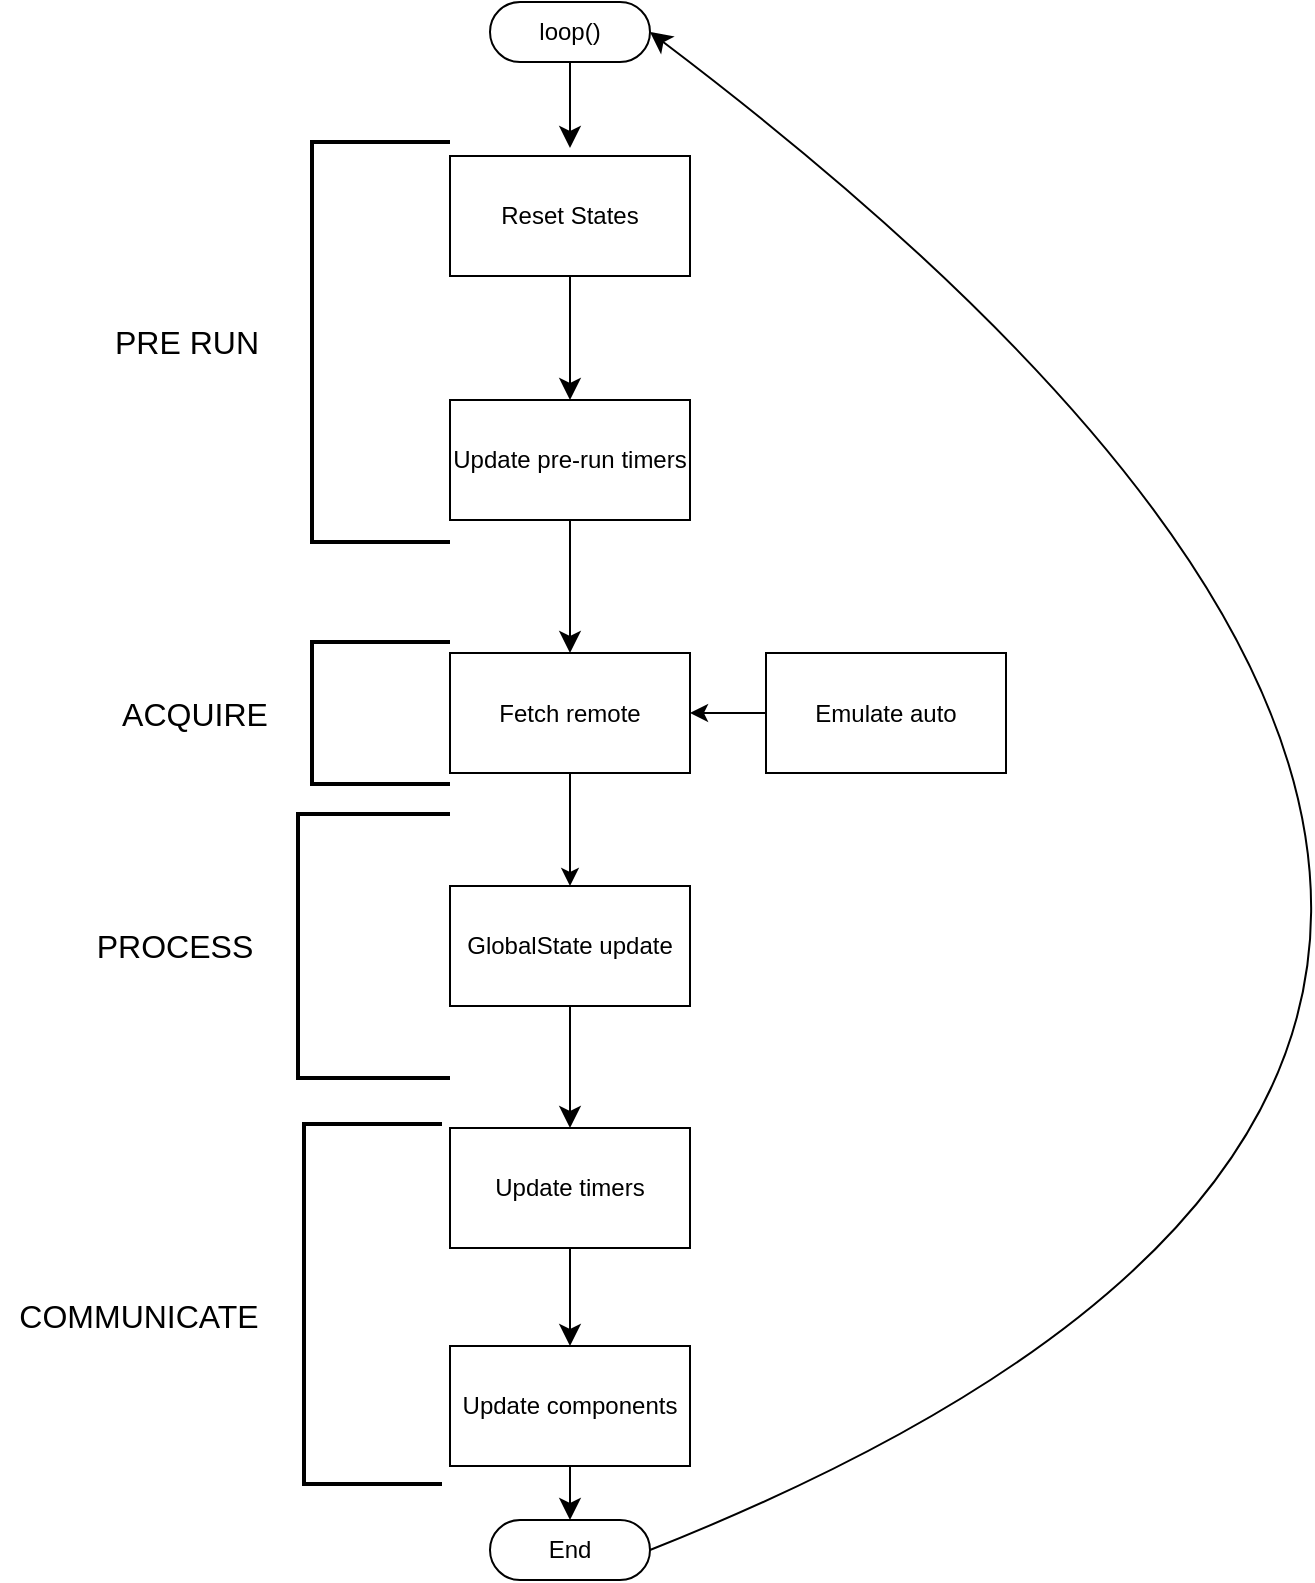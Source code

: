 <mxfile>
    <diagram name="Page-1" id="uZUym6fXxYAb0Eo1AD6r">
        <mxGraphModel dx="1434" dy="866" grid="0" gridSize="10" guides="1" tooltips="1" connect="1" arrows="1" fold="1" page="0" pageScale="1" pageWidth="827" pageHeight="1169" math="0" shadow="0">
            <root>
                <mxCell id="0"/>
                <mxCell id="1" parent="0"/>
                <mxCell id="RmXfSVsSmqQyhTMTGOeh-10" style="edgeStyle=none;curved=1;rounded=0;orthogonalLoop=1;jettySize=auto;html=1;fontSize=12;startSize=8;endSize=8;" parent="1" target="RmXfSVsSmqQyhTMTGOeh-9" edge="1">
                    <mxGeometry relative="1" as="geometry">
                        <mxPoint x="281" y="-234" as="sourcePoint"/>
                    </mxGeometry>
                </mxCell>
                <mxCell id="RmXfSVsSmqQyhTMTGOeh-2" value="loop()" style="html=1;dashed=0;whiteSpace=wrap;shape=mxgraph.dfd.start" parent="1" vertex="1">
                    <mxGeometry x="241" y="-367" width="80" height="30" as="geometry"/>
                </mxCell>
                <mxCell id="7" style="edgeStyle=none;html=1;" parent="1" source="RmXfSVsSmqQyhTMTGOeh-3" target="RmXfSVsSmqQyhTMTGOeh-17" edge="1">
                    <mxGeometry relative="1" as="geometry"/>
                </mxCell>
                <mxCell id="RmXfSVsSmqQyhTMTGOeh-3" value="Fetch remote" style="rounded=0;whiteSpace=wrap;html=1;" parent="1" vertex="1">
                    <mxGeometry x="221" y="-41.5" width="120" height="60" as="geometry"/>
                </mxCell>
                <mxCell id="RmXfSVsSmqQyhTMTGOeh-15" style="edgeStyle=none;curved=1;rounded=0;orthogonalLoop=1;jettySize=auto;html=1;fontSize=12;startSize=8;endSize=8;exitX=1;exitY=0.5;exitDx=0;exitDy=0;entryX=1;entryY=0.5;entryDx=0;entryDy=0;entryPerimeter=0;exitPerimeter=0;" parent="1" source="RmXfSVsSmqQyhTMTGOeh-30" target="RmXfSVsSmqQyhTMTGOeh-2" edge="1">
                    <mxGeometry relative="1" as="geometry">
                        <Array as="points">
                            <mxPoint x="979" y="146"/>
                        </Array>
                    </mxGeometry>
                </mxCell>
                <mxCell id="RmXfSVsSmqQyhTMTGOeh-31" style="edgeStyle=none;curved=1;rounded=0;orthogonalLoop=1;jettySize=auto;html=1;fontSize=12;startSize=8;endSize=8;" parent="1" source="RmXfSVsSmqQyhTMTGOeh-7" target="RmXfSVsSmqQyhTMTGOeh-30" edge="1">
                    <mxGeometry relative="1" as="geometry"/>
                </mxCell>
                <mxCell id="RmXfSVsSmqQyhTMTGOeh-7" value="Update components" style="rounded=0;whiteSpace=wrap;html=1;" parent="1" vertex="1">
                    <mxGeometry x="221" y="305" width="120" height="60" as="geometry"/>
                </mxCell>
                <mxCell id="RmXfSVsSmqQyhTMTGOeh-11" style="edgeStyle=none;curved=1;rounded=0;orthogonalLoop=1;jettySize=auto;html=1;fontSize=12;startSize=8;endSize=8;" parent="1" source="10" target="RmXfSVsSmqQyhTMTGOeh-3" edge="1">
                    <mxGeometry relative="1" as="geometry"/>
                </mxCell>
                <mxCell id="RmXfSVsSmqQyhTMTGOeh-9" value="Reset States" style="rounded=0;whiteSpace=wrap;html=1;" parent="1" vertex="1">
                    <mxGeometry x="221" y="-290" width="120" height="60" as="geometry"/>
                </mxCell>
                <mxCell id="RmXfSVsSmqQyhTMTGOeh-19" style="edgeStyle=none;curved=1;rounded=0;orthogonalLoop=1;jettySize=auto;html=1;fontSize=12;startSize=8;endSize=8;" parent="1" source="4" target="RmXfSVsSmqQyhTMTGOeh-7" edge="1">
                    <mxGeometry relative="1" as="geometry"/>
                </mxCell>
                <mxCell id="RmXfSVsSmqQyhTMTGOeh-17" value="GlobalState update" style="rounded=0;whiteSpace=wrap;html=1;" parent="1" vertex="1">
                    <mxGeometry x="221" y="75" width="120" height="60" as="geometry"/>
                </mxCell>
                <mxCell id="RmXfSVsSmqQyhTMTGOeh-20" value="" style="strokeWidth=2;html=1;shape=mxgraph.flowchart.annotation_1;align=left;pointerEvents=1;" parent="1" vertex="1">
                    <mxGeometry x="152" y="-47" width="69" height="71" as="geometry"/>
                </mxCell>
                <mxCell id="RmXfSVsSmqQyhTMTGOeh-21" value="" style="strokeWidth=2;html=1;shape=mxgraph.flowchart.annotation_1;align=left;pointerEvents=1;" parent="1" vertex="1">
                    <mxGeometry x="148" y="194" width="69" height="180" as="geometry"/>
                </mxCell>
                <mxCell id="RmXfSVsSmqQyhTMTGOeh-22" value="COMMUNICATE" style="text;html=1;align=center;verticalAlign=middle;resizable=0;points=[];autosize=1;strokeColor=none;fillColor=none;fontSize=16;" parent="1" vertex="1">
                    <mxGeometry x="-4" y="274" width="138" height="31" as="geometry"/>
                </mxCell>
                <mxCell id="RmXfSVsSmqQyhTMTGOeh-23" value="ACQUIRE" style="text;html=1;align=center;verticalAlign=middle;resizable=0;points=[];autosize=1;strokeColor=none;fillColor=none;fontSize=16;" parent="1" vertex="1">
                    <mxGeometry x="47" y="-27" width="91" height="31" as="geometry"/>
                </mxCell>
                <mxCell id="RmXfSVsSmqQyhTMTGOeh-24" value="" style="strokeWidth=2;html=1;shape=mxgraph.flowchart.annotation_1;align=left;pointerEvents=1;" parent="1" vertex="1">
                    <mxGeometry x="145" y="39" width="76" height="132" as="geometry"/>
                </mxCell>
                <mxCell id="RmXfSVsSmqQyhTMTGOeh-25" value="PROCESS" style="text;html=1;align=center;verticalAlign=middle;resizable=0;points=[];autosize=1;strokeColor=none;fillColor=none;fontSize=16;" parent="1" vertex="1">
                    <mxGeometry x="35" y="89.5" width="96" height="31" as="geometry"/>
                </mxCell>
                <mxCell id="RmXfSVsSmqQyhTMTGOeh-26" value="" style="strokeWidth=2;html=1;shape=mxgraph.flowchart.annotation_1;align=left;pointerEvents=1;" parent="1" vertex="1">
                    <mxGeometry x="152" y="-297" width="69" height="200" as="geometry"/>
                </mxCell>
                <mxCell id="RmXfSVsSmqQyhTMTGOeh-27" value="PRE RUN" style="text;html=1;align=center;verticalAlign=middle;resizable=0;points=[];autosize=1;strokeColor=none;fillColor=none;fontSize=16;" parent="1" vertex="1">
                    <mxGeometry x="44" y="-212.5" width="90" height="31" as="geometry"/>
                </mxCell>
                <mxCell id="RmXfSVsSmqQyhTMTGOeh-29" value="" style="edgeStyle=none;curved=1;rounded=0;orthogonalLoop=1;jettySize=auto;html=1;fontSize=12;startSize=8;endSize=8;" parent="1" source="RmXfSVsSmqQyhTMTGOeh-2" edge="1">
                    <mxGeometry relative="1" as="geometry">
                        <mxPoint x="281" y="-337" as="sourcePoint"/>
                        <mxPoint x="281" y="-294" as="targetPoint"/>
                    </mxGeometry>
                </mxCell>
                <mxCell id="RmXfSVsSmqQyhTMTGOeh-30" value="End" style="html=1;dashed=0;whiteSpace=wrap;shape=mxgraph.dfd.start" parent="1" vertex="1">
                    <mxGeometry x="241" y="392" width="80" height="30" as="geometry"/>
                </mxCell>
                <mxCell id="5" value="" style="edgeStyle=none;curved=1;rounded=0;orthogonalLoop=1;jettySize=auto;html=1;fontSize=12;startSize=8;endSize=8;" parent="1" source="RmXfSVsSmqQyhTMTGOeh-17" target="4" edge="1">
                    <mxGeometry relative="1" as="geometry">
                        <mxPoint x="283" y="99" as="sourcePoint"/>
                        <mxPoint x="281" y="305" as="targetPoint"/>
                    </mxGeometry>
                </mxCell>
                <mxCell id="4" value="Update timers" style="rounded=0;whiteSpace=wrap;html=1;" parent="1" vertex="1">
                    <mxGeometry x="221" y="196" width="120" height="60" as="geometry"/>
                </mxCell>
                <mxCell id="9" style="edgeStyle=none;html=1;" parent="1" source="8" target="RmXfSVsSmqQyhTMTGOeh-3" edge="1">
                    <mxGeometry relative="1" as="geometry"/>
                </mxCell>
                <mxCell id="8" value="Emulate auto" style="rounded=0;whiteSpace=wrap;html=1;" parent="1" vertex="1">
                    <mxGeometry x="379" y="-41.5" width="120" height="60" as="geometry"/>
                </mxCell>
                <mxCell id="11" value="" style="edgeStyle=none;curved=1;rounded=0;orthogonalLoop=1;jettySize=auto;html=1;fontSize=12;startSize=8;endSize=8;" parent="1" source="RmXfSVsSmqQyhTMTGOeh-9" target="10" edge="1">
                    <mxGeometry relative="1" as="geometry">
                        <mxPoint x="281" y="-230" as="sourcePoint"/>
                        <mxPoint x="281" y="-41" as="targetPoint"/>
                    </mxGeometry>
                </mxCell>
                <mxCell id="10" value="Update pre-run timers" style="rounded=0;whiteSpace=wrap;html=1;" parent="1" vertex="1">
                    <mxGeometry x="221" y="-168" width="120" height="60" as="geometry"/>
                </mxCell>
            </root>
        </mxGraphModel>
    </diagram>
</mxfile>